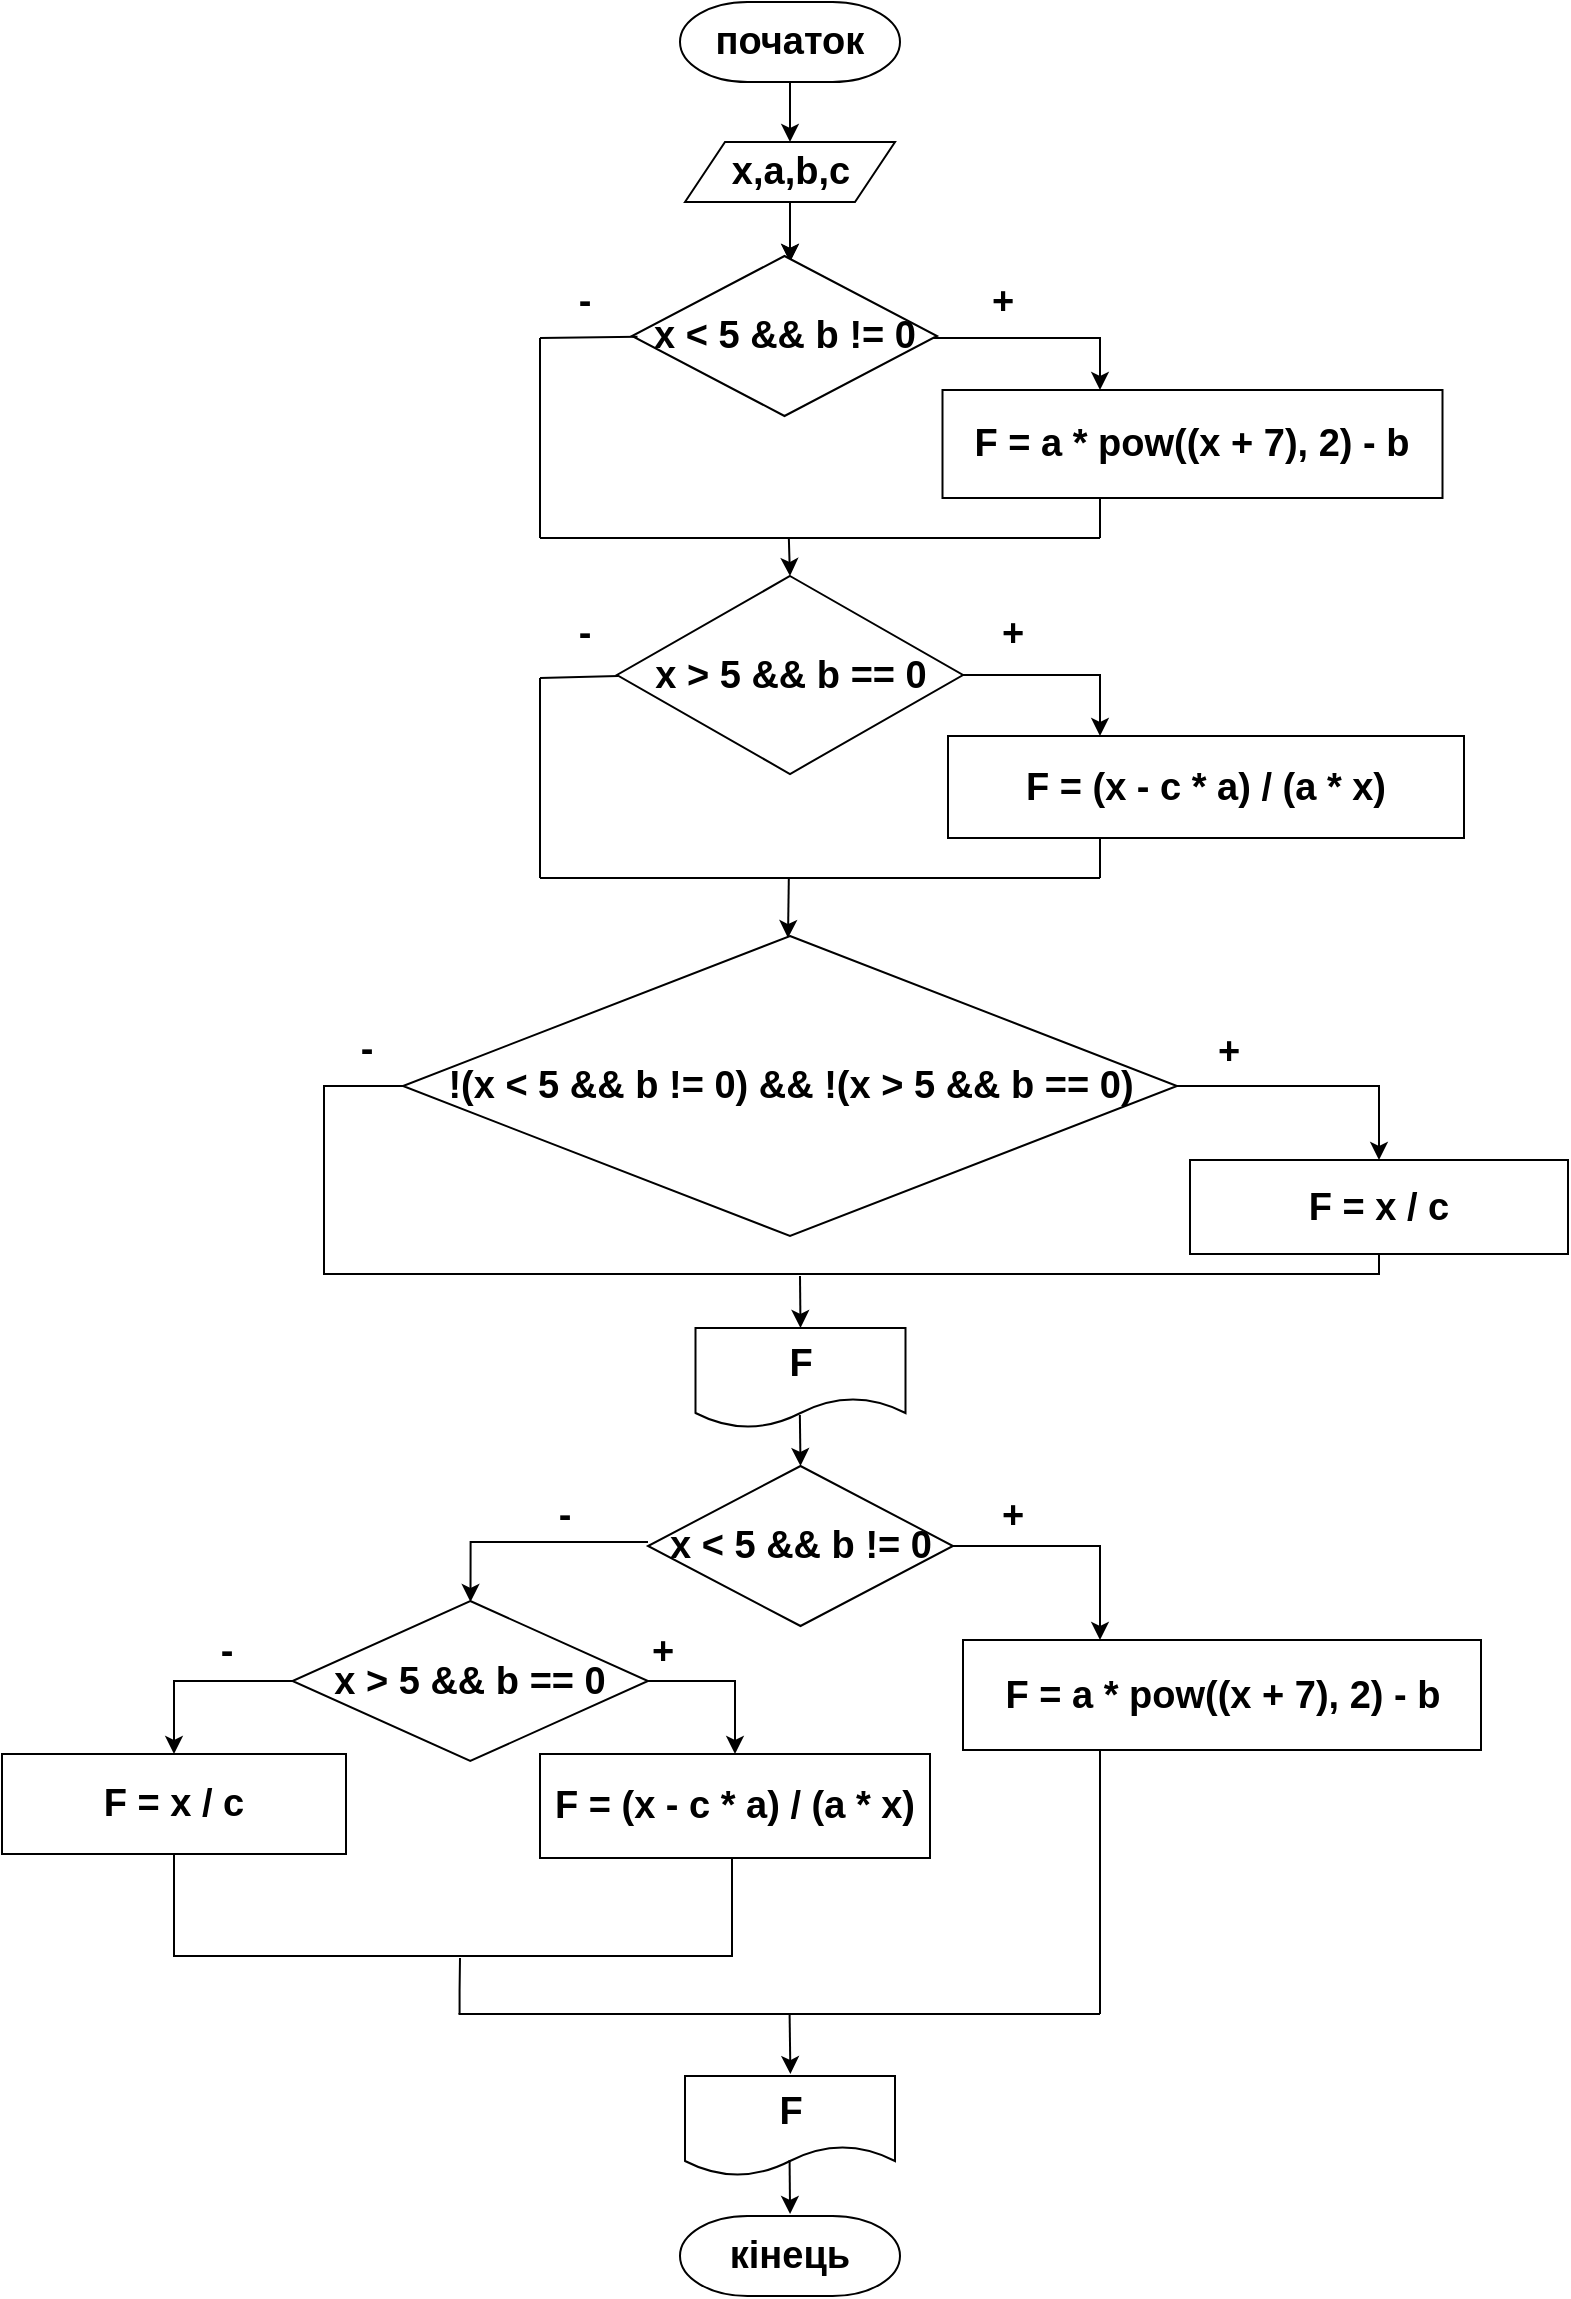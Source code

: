 <mxfile version="20.2.3" type="device" pages="2"><diagram id="f32A8XlpcgiXBNuhkH77" name="Сторінка-1"><mxGraphModel dx="1887" dy="1180" grid="0" gridSize="10" guides="1" tooltips="1" connect="1" arrows="1" fold="1" page="1" pageScale="1" pageWidth="1654" pageHeight="2336" background="none" math="0" shadow="0"><root><mxCell id="0"/><mxCell id="1" parent="0"/><mxCell id="lDwWGC_Nb_Cp1X9u5K9r-55" value="" style="edgeStyle=orthogonalEdgeStyle;rounded=0;orthogonalLoop=1;jettySize=auto;html=1;strokeColor=default;fontStyle=1;fontSize=19;" parent="1" edge="1"><mxGeometry relative="1" as="geometry"><mxPoint x="405" y="242" as="sourcePoint"/><mxPoint x="405" y="272" as="targetPoint"/></mxGeometry></mxCell><mxCell id="lDwWGC_Nb_Cp1X9u5K9r-4" value="&lt;span style=&quot;font-size: 19px;&quot;&gt;початок&lt;/span&gt;" style="strokeWidth=1;html=1;shape=mxgraph.flowchart.terminator;whiteSpace=wrap;fontStyle=1;fontSize=19;" parent="1" vertex="1"><mxGeometry x="350" y="142" width="110" height="40" as="geometry"/></mxCell><mxCell id="lDwWGC_Nb_Cp1X9u5K9r-19" value="" style="edgeStyle=orthogonalEdgeStyle;rounded=0;orthogonalLoop=1;jettySize=auto;html=1;fontStyle=1;fontSize=19;" parent="1" source="lDwWGC_Nb_Cp1X9u5K9r-14" edge="1"><mxGeometry relative="1" as="geometry"><mxPoint x="405" y="272" as="targetPoint"/></mxGeometry></mxCell><mxCell id="lDwWGC_Nb_Cp1X9u5K9r-14" value="x,a,b,c" style="shape=parallelogram;perimeter=parallelogramPerimeter;whiteSpace=wrap;html=1;fixedSize=1;fontStyle=1;fontSize=19;" parent="1" vertex="1"><mxGeometry x="352.5" y="212" width="105" height="30" as="geometry"/></mxCell><mxCell id="lDwWGC_Nb_Cp1X9u5K9r-20" value="x &amp;lt; 5 &amp;amp;&amp;amp; b != 0" style="rhombus;whiteSpace=wrap;html=1;fontStyle=1;fontSize=19;" parent="1" vertex="1"><mxGeometry x="326" y="269" width="152.5" height="80" as="geometry"/></mxCell><mxCell id="lDwWGC_Nb_Cp1X9u5K9r-22" value="F = a * pow((x + 7), 2) - b" style="whiteSpace=wrap;html=1;fontStyle=1;fontSize=19;" parent="1" vertex="1"><mxGeometry x="481.25" y="336" width="250" height="54" as="geometry"/></mxCell><mxCell id="lDwWGC_Nb_Cp1X9u5K9r-25" value="" style="edgeStyle=orthogonalEdgeStyle;rounded=0;orthogonalLoop=1;jettySize=auto;html=1;fontStyle=1;fontSize=19;" parent="1" source="lDwWGC_Nb_Cp1X9u5K9r-20" target="lDwWGC_Nb_Cp1X9u5K9r-22" edge="1"><mxGeometry relative="1" as="geometry"><mxPoint x="481.25" y="370" as="sourcePoint"/><mxPoint x="560.059" y="430" as="targetPoint"/><Array as="points"><mxPoint x="560" y="310"/></Array></mxGeometry></mxCell><mxCell id="lDwWGC_Nb_Cp1X9u5K9r-29" value="" style="endArrow=none;html=1;rounded=0;strokeColor=default;fontStyle=1;fontSize=19;" parent="1" edge="1"><mxGeometry width="50" height="50" relative="1" as="geometry"><mxPoint x="280" y="310" as="sourcePoint"/><mxPoint x="328.75" y="309.41" as="targetPoint"/></mxGeometry></mxCell><mxCell id="lDwWGC_Nb_Cp1X9u5K9r-30" value="" style="endArrow=none;html=1;rounded=0;strokeColor=default;fontStyle=1;fontSize=19;" parent="1" edge="1"><mxGeometry width="50" height="50" relative="1" as="geometry"><mxPoint x="280" y="410" as="sourcePoint"/><mxPoint x="280" y="310" as="targetPoint"/></mxGeometry></mxCell><mxCell id="lDwWGC_Nb_Cp1X9u5K9r-31" value="" style="endArrow=none;html=1;rounded=0;strokeColor=default;fontStyle=1;fontSize=19;" parent="1" edge="1"><mxGeometry width="50" height="50" relative="1" as="geometry"><mxPoint x="280" y="410" as="sourcePoint"/><mxPoint x="560" y="410" as="targetPoint"/></mxGeometry></mxCell><mxCell id="lDwWGC_Nb_Cp1X9u5K9r-34" value="" style="endArrow=none;html=1;rounded=0;strokeColor=default;fontStyle=1;fontSize=19;" parent="1" edge="1"><mxGeometry width="50" height="50" relative="1" as="geometry"><mxPoint x="560" y="410" as="sourcePoint"/><mxPoint x="560" y="390" as="targetPoint"/></mxGeometry></mxCell><mxCell id="lDwWGC_Nb_Cp1X9u5K9r-38" value="" style="endArrow=classic;html=1;rounded=0;strokeColor=default;fontStyle=1;fontSize=19;entryX=0.5;entryY=0;entryDx=0;entryDy=0;" parent="1" target="lDwWGC_Nb_Cp1X9u5K9r-39" edge="1"><mxGeometry width="50" height="50" relative="1" as="geometry"><mxPoint x="404.41" y="410" as="sourcePoint"/><mxPoint x="404" y="440" as="targetPoint"/></mxGeometry></mxCell><mxCell id="lDwWGC_Nb_Cp1X9u5K9r-39" value="x &amp;gt; 5 &amp;amp;&amp;amp; b == 0" style="rhombus;whiteSpace=wrap;html=1;fontStyle=1;fontSize=19;" parent="1" vertex="1"><mxGeometry x="318.5" y="429" width="173" height="99" as="geometry"/></mxCell><mxCell id="lDwWGC_Nb_Cp1X9u5K9r-40" value="F = (x - c * a) / (a * x)" style="whiteSpace=wrap;html=1;fontStyle=1;fontSize=19;" parent="1" vertex="1"><mxGeometry x="484" y="509" width="258" height="51" as="geometry"/></mxCell><mxCell id="lDwWGC_Nb_Cp1X9u5K9r-41" value="" style="edgeStyle=orthogonalEdgeStyle;rounded=0;orthogonalLoop=1;jettySize=auto;html=1;fontStyle=1;fontSize=19;exitX=1;exitY=0.5;exitDx=0;exitDy=0;" parent="1" source="lDwWGC_Nb_Cp1X9u5K9r-39" target="lDwWGC_Nb_Cp1X9u5K9r-40" edge="1"><mxGeometry relative="1" as="geometry"><mxPoint x="481.25" y="540" as="sourcePoint"/><mxPoint x="560.059" y="600" as="targetPoint"/><Array as="points"><mxPoint x="560" y="478"/></Array></mxGeometry></mxCell><mxCell id="lDwWGC_Nb_Cp1X9u5K9r-42" value="" style="endArrow=none;html=1;rounded=0;strokeColor=default;fontStyle=1;fontSize=19;" parent="1" edge="1"><mxGeometry width="50" height="50" relative="1" as="geometry"><mxPoint x="280" y="480" as="sourcePoint"/><mxPoint x="319" y="479" as="targetPoint"/></mxGeometry></mxCell><mxCell id="lDwWGC_Nb_Cp1X9u5K9r-43" value="" style="endArrow=none;html=1;rounded=0;strokeColor=default;fontStyle=1;fontSize=19;" parent="1" edge="1"><mxGeometry width="50" height="50" relative="1" as="geometry"><mxPoint x="280" y="580" as="sourcePoint"/><mxPoint x="280" y="480" as="targetPoint"/></mxGeometry></mxCell><mxCell id="lDwWGC_Nb_Cp1X9u5K9r-44" value="" style="endArrow=none;html=1;rounded=0;strokeColor=default;fontStyle=1;fontSize=19;" parent="1" edge="1"><mxGeometry width="50" height="50" relative="1" as="geometry"><mxPoint x="280" y="580" as="sourcePoint"/><mxPoint x="560" y="580" as="targetPoint"/></mxGeometry></mxCell><mxCell id="lDwWGC_Nb_Cp1X9u5K9r-45" value="" style="endArrow=none;html=1;rounded=0;strokeColor=default;fontStyle=1;fontSize=19;" parent="1" edge="1"><mxGeometry width="50" height="50" relative="1" as="geometry"><mxPoint x="560" y="580" as="sourcePoint"/><mxPoint x="560" y="560" as="targetPoint"/></mxGeometry></mxCell><mxCell id="lDwWGC_Nb_Cp1X9u5K9r-46" value="" style="endArrow=classic;html=1;rounded=0;strokeColor=default;fontStyle=1;fontSize=19;" parent="1" edge="1"><mxGeometry width="50" height="50" relative="1" as="geometry"><mxPoint x="404.41" y="580" as="sourcePoint"/><mxPoint x="404" y="610" as="targetPoint"/></mxGeometry></mxCell><mxCell id="-tyILksg750bIdmtw4fN-1" value="" style="edgeStyle=orthogonalEdgeStyle;rounded=0;orthogonalLoop=1;jettySize=auto;html=1;entryX=0.5;entryY=0;entryDx=0;entryDy=0;" edge="1" parent="1" source="lDwWGC_Nb_Cp1X9u5K9r-47" target="lDwWGC_Nb_Cp1X9u5K9r-48"><mxGeometry relative="1" as="geometry"/></mxCell><mxCell id="lDwWGC_Nb_Cp1X9u5K9r-47" value="!(x &amp;lt; 5 &amp;amp;&amp;amp; b != 0) &amp;amp;&amp;amp; !(x &amp;gt; 5 &amp;amp;&amp;amp; b == 0)" style="rhombus;whiteSpace=wrap;html=1;fontStyle=1;fontSize=19;" parent="1" vertex="1"><mxGeometry x="211.5" y="609" width="387" height="150" as="geometry"/></mxCell><mxCell id="-tyILksg750bIdmtw4fN-3" value="" style="edgeStyle=orthogonalEdgeStyle;rounded=0;orthogonalLoop=1;jettySize=auto;html=1;entryX=0;entryY=0.5;entryDx=0;entryDy=0;exitX=0.5;exitY=1;exitDx=0;exitDy=0;endArrow=none;endFill=0;" edge="1" parent="1" source="lDwWGC_Nb_Cp1X9u5K9r-48" target="lDwWGC_Nb_Cp1X9u5K9r-47"><mxGeometry relative="1" as="geometry"><mxPoint x="699.5" y="841.5" as="targetPoint"/><Array as="points"><mxPoint x="700" y="778"/><mxPoint x="172" y="778"/><mxPoint x="172" y="684"/></Array></mxGeometry></mxCell><mxCell id="lDwWGC_Nb_Cp1X9u5K9r-48" value="F = x / c" style="whiteSpace=wrap;html=1;fontStyle=1;fontSize=19;" parent="1" vertex="1"><mxGeometry x="605" y="721" width="189" height="47" as="geometry"/></mxCell><mxCell id="lDwWGC_Nb_Cp1X9u5K9r-57" value="" style="endArrow=classic;html=1;rounded=0;strokeColor=default;exitX=0.5;exitY=1;exitDx=0;exitDy=0;exitPerimeter=0;fontStyle=1;fontSize=19;" parent="1" source="lDwWGC_Nb_Cp1X9u5K9r-4" edge="1"><mxGeometry width="50" height="50" relative="1" as="geometry"><mxPoint x="404.64" y="192" as="sourcePoint"/><mxPoint x="405" y="212" as="targetPoint"/></mxGeometry></mxCell><mxCell id="-tyILksg750bIdmtw4fN-5" value="" style="edgeStyle=orthogonalEdgeStyle;rounded=0;orthogonalLoop=1;jettySize=auto;html=1;exitX=0.497;exitY=0.871;exitDx=0;exitDy=0;exitPerimeter=0;entryX=0.5;entryY=0;entryDx=0;entryDy=0;" edge="1" parent="1" source="lDwWGC_Nb_Cp1X9u5K9r-59" target="lDwWGC_Nb_Cp1X9u5K9r-63"><mxGeometry relative="1" as="geometry"/></mxCell><mxCell id="lDwWGC_Nb_Cp1X9u5K9r-59" value="F" style="shape=document;whiteSpace=wrap;html=1;boundedLbl=1;rounded=0;strokeWidth=1;fontStyle=1;fontSize=19;" parent="1" vertex="1"><mxGeometry x="357.75" y="805" width="105" height="50" as="geometry"/></mxCell><mxCell id="lDwWGC_Nb_Cp1X9u5K9r-63" value="x &amp;lt; 5 &amp;amp;&amp;amp; b != 0" style="rhombus;whiteSpace=wrap;html=1;fontStyle=1;fontSize=19;" parent="1" vertex="1"><mxGeometry x="334" y="874" width="152.5" height="80" as="geometry"/></mxCell><mxCell id="lDwWGC_Nb_Cp1X9u5K9r-64" value="F = a * pow((x + 7), 2) - b" style="whiteSpace=wrap;html=1;fontStyle=1;fontSize=19;" parent="1" vertex="1"><mxGeometry x="491.5" y="961" width="259" height="55" as="geometry"/></mxCell><mxCell id="lDwWGC_Nb_Cp1X9u5K9r-65" value="" style="edgeStyle=orthogonalEdgeStyle;rounded=0;orthogonalLoop=1;jettySize=auto;html=1;exitX=1;exitY=0.5;exitDx=0;exitDy=0;fontStyle=1;fontSize=19;" parent="1" source="lDwWGC_Nb_Cp1X9u5K9r-63" target="lDwWGC_Nb_Cp1X9u5K9r-64" edge="1"><mxGeometry relative="1" as="geometry"><mxPoint x="481.25" y="1040" as="sourcePoint"/><mxPoint x="560.059" y="1100" as="targetPoint"/><Array as="points"><mxPoint x="560" y="914"/></Array></mxGeometry></mxCell><mxCell id="lDwWGC_Nb_Cp1X9u5K9r-71" value="" style="edgeStyle=orthogonalEdgeStyle;rounded=0;orthogonalLoop=1;jettySize=auto;html=1;exitX=1;exitY=0.5;exitDx=0;exitDy=0;entryX=0.5;entryY=0;entryDx=0;entryDy=0;fontStyle=1;fontSize=19;" parent="1" edge="1"><mxGeometry relative="1" as="geometry"><mxPoint x="334" y="912" as="sourcePoint"/><mxPoint x="245.25" y="942.0" as="targetPoint"/><Array as="points"><mxPoint x="245.25" y="912"/></Array></mxGeometry></mxCell><mxCell id="lDwWGC_Nb_Cp1X9u5K9r-75" value="" style="edgeStyle=orthogonalEdgeStyle;rounded=0;orthogonalLoop=1;jettySize=auto;html=1;strokeColor=default;fontStyle=1;fontSize=19;exitX=0;exitY=0.5;exitDx=0;exitDy=0;" parent="1" source="lDwWGC_Nb_Cp1X9u5K9r-73" target="lDwWGC_Nb_Cp1X9u5K9r-74" edge="1"><mxGeometry relative="1" as="geometry"/></mxCell><mxCell id="lDwWGC_Nb_Cp1X9u5K9r-78" value="" style="edgeStyle=orthogonalEdgeStyle;rounded=0;orthogonalLoop=1;jettySize=auto;html=1;strokeColor=default;fontStyle=1;fontSize=19;exitX=1;exitY=0.5;exitDx=0;exitDy=0;" parent="1" source="lDwWGC_Nb_Cp1X9u5K9r-73" target="lDwWGC_Nb_Cp1X9u5K9r-77" edge="1"><mxGeometry relative="1" as="geometry"/></mxCell><mxCell id="lDwWGC_Nb_Cp1X9u5K9r-73" value="x &amp;gt; 5 &amp;amp;&amp;amp; b == 0" style="rhombus;whiteSpace=wrap;html=1;fontStyle=1;fontSize=19;" parent="1" vertex="1"><mxGeometry x="156.25" y="941.5" width="177.75" height="80" as="geometry"/></mxCell><mxCell id="lDwWGC_Nb_Cp1X9u5K9r-79" value="" style="edgeStyle=orthogonalEdgeStyle;rounded=0;orthogonalLoop=1;jettySize=auto;html=1;strokeColor=default;entryX=0.5;entryY=1;entryDx=0;entryDy=0;endArrow=none;endFill=0;fontStyle=1;fontSize=19;exitX=0.5;exitY=1;exitDx=0;exitDy=0;" parent="1" source="lDwWGC_Nb_Cp1X9u5K9r-74" target="lDwWGC_Nb_Cp1X9u5K9r-77" edge="1"><mxGeometry relative="1" as="geometry"><Array as="points"><mxPoint x="97" y="1119"/><mxPoint x="376" y="1119"/><mxPoint x="376" y="1070"/></Array></mxGeometry></mxCell><mxCell id="lDwWGC_Nb_Cp1X9u5K9r-74" value="F = x / c" style="whiteSpace=wrap;html=1;fontStyle=1;fontSize=19;" parent="1" vertex="1"><mxGeometry x="11" y="1018" width="172" height="50" as="geometry"/></mxCell><mxCell id="lDwWGC_Nb_Cp1X9u5K9r-77" value="F = (x - c * a) / (a * x)" style="whiteSpace=wrap;html=1;fontStyle=1;fontSize=19;" parent="1" vertex="1"><mxGeometry x="280" y="1018" width="195" height="52" as="geometry"/></mxCell><mxCell id="lDwWGC_Nb_Cp1X9u5K9r-83" value="" style="endArrow=none;html=1;rounded=0;strokeColor=default;fontStyle=1;fontSize=19;" parent="1" edge="1"><mxGeometry width="50" height="50" relative="1" as="geometry"><mxPoint x="560" y="1148" as="sourcePoint"/><mxPoint x="560" y="1016" as="targetPoint"/></mxGeometry></mxCell><mxCell id="lDwWGC_Nb_Cp1X9u5K9r-85" value="" style="endArrow=none;html=1;rounded=0;strokeColor=default;fontStyle=1;fontSize=19;" parent="1" edge="1"><mxGeometry width="50" height="50" relative="1" as="geometry"><mxPoint x="239.79" y="1148" as="sourcePoint"/><mxPoint x="240" y="1120" as="targetPoint"/><Array as="points"><mxPoint x="239.79" y="1136"/></Array></mxGeometry></mxCell><mxCell id="lDwWGC_Nb_Cp1X9u5K9r-86" value="" style="endArrow=none;html=1;rounded=0;strokeColor=default;fontStyle=1;fontSize=19;" parent="1" edge="1"><mxGeometry width="50" height="50" relative="1" as="geometry"><mxPoint x="239.25" y="1148" as="sourcePoint"/><mxPoint x="560" y="1148" as="targetPoint"/></mxGeometry></mxCell><mxCell id="lDwWGC_Nb_Cp1X9u5K9r-87" value="" style="endArrow=classic;html=1;rounded=0;strokeColor=default;fontStyle=1;fontSize=19;" parent="1" edge="1"><mxGeometry width="50" height="50" relative="1" as="geometry"><mxPoint x="404.8" y="1148" as="sourcePoint"/><mxPoint x="405.2" y="1178" as="targetPoint"/></mxGeometry></mxCell><mxCell id="lDwWGC_Nb_Cp1X9u5K9r-91" value="F" style="shape=document;whiteSpace=wrap;html=1;boundedLbl=1;rounded=0;strokeWidth=1;fontStyle=1;fontSize=19;" parent="1" vertex="1"><mxGeometry x="352.5" y="1179" width="105" height="50" as="geometry"/></mxCell><mxCell id="lDwWGC_Nb_Cp1X9u5K9r-92" value="" style="endArrow=classic;html=1;rounded=0;strokeColor=default;fontStyle=1;fontSize=19;" parent="1" edge="1"><mxGeometry width="50" height="50" relative="1" as="geometry"><mxPoint x="404.79" y="1221" as="sourcePoint"/><mxPoint x="405.04" y="1248" as="targetPoint"/></mxGeometry></mxCell><mxCell id="lDwWGC_Nb_Cp1X9u5K9r-93" value="кінець" style="strokeWidth=1;html=1;shape=mxgraph.flowchart.terminator;whiteSpace=wrap;fontStyle=1;fontSize=19;" parent="1" vertex="1"><mxGeometry x="350" y="1249" width="110" height="40" as="geometry"/></mxCell><mxCell id="lDwWGC_Nb_Cp1X9u5K9r-94" value="+" style="text;html=1;align=center;verticalAlign=middle;resizable=0;points=[];autosize=1;strokeColor=none;fillColor=none;fontStyle=1;fontSize=19;" parent="1" vertex="1"><mxGeometry x="496" y="274" width="29" height="35" as="geometry"/></mxCell><mxCell id="lDwWGC_Nb_Cp1X9u5K9r-95" value="-" style="text;html=1;align=center;verticalAlign=middle;resizable=0;points=[];autosize=1;strokeColor=none;fillColor=none;fontStyle=1;fontSize=19;" parent="1" vertex="1"><mxGeometry x="290" y="274" width="24" height="35" as="geometry"/></mxCell><mxCell id="lDwWGC_Nb_Cp1X9u5K9r-96" value="+" style="text;html=1;align=center;verticalAlign=middle;resizable=0;points=[];autosize=1;strokeColor=none;fillColor=none;fontStyle=1;fontSize=19;" parent="1" vertex="1"><mxGeometry x="501" y="440" width="29" height="35" as="geometry"/></mxCell><mxCell id="lDwWGC_Nb_Cp1X9u5K9r-97" value="-" style="text;html=1;align=center;verticalAlign=middle;resizable=0;points=[];autosize=1;strokeColor=none;fillColor=none;fontStyle=1;fontSize=19;" parent="1" vertex="1"><mxGeometry x="290" y="440" width="24" height="35" as="geometry"/></mxCell><mxCell id="lDwWGC_Nb_Cp1X9u5K9r-100" value="+" style="text;html=1;align=center;verticalAlign=middle;resizable=0;points=[];autosize=1;strokeColor=none;fillColor=none;fontStyle=1;fontSize=19;" parent="1" vertex="1"><mxGeometry x="326" y="949" width="29" height="35" as="geometry"/></mxCell><mxCell id="lDwWGC_Nb_Cp1X9u5K9r-101" value="-" style="text;html=1;align=center;verticalAlign=middle;resizable=0;points=[];autosize=1;strokeColor=none;fillColor=none;fontStyle=1;fontSize=19;" parent="1" vertex="1"><mxGeometry x="111" y="949" width="24" height="35" as="geometry"/></mxCell><mxCell id="lDwWGC_Nb_Cp1X9u5K9r-102" value="+" style="text;html=1;align=center;verticalAlign=middle;resizable=0;points=[];autosize=1;strokeColor=none;fillColor=none;fontStyle=1;fontSize=19;" parent="1" vertex="1"><mxGeometry x="501" y="881" width="29" height="35" as="geometry"/></mxCell><mxCell id="lDwWGC_Nb_Cp1X9u5K9r-103" value="-" style="text;html=1;align=center;verticalAlign=middle;resizable=0;points=[];autosize=1;strokeColor=none;fillColor=none;fontStyle=1;fontSize=19;" parent="1" vertex="1"><mxGeometry x="280" y="881" width="24" height="35" as="geometry"/></mxCell><mxCell id="-tyILksg750bIdmtw4fN-4" value="" style="endArrow=classic;html=1;rounded=0;entryX=0.5;entryY=0;entryDx=0;entryDy=0;" edge="1" parent="1" target="lDwWGC_Nb_Cp1X9u5K9r-59"><mxGeometry width="50" height="50" relative="1" as="geometry"><mxPoint x="410" y="779" as="sourcePoint"/><mxPoint x="538" y="700" as="targetPoint"/></mxGeometry></mxCell><mxCell id="-tyILksg750bIdmtw4fN-6" value="&lt;b&gt;&lt;font style=&quot;font-size: 19px;&quot;&gt;+&lt;/font&gt;&lt;/b&gt;" style="text;html=1;align=center;verticalAlign=middle;resizable=0;points=[];autosize=1;strokeColor=none;fillColor=none;" vertex="1" parent="1"><mxGeometry x="609" y="649" width="29" height="35" as="geometry"/></mxCell><mxCell id="-tyILksg750bIdmtw4fN-7" value="&lt;b&gt;-&lt;/b&gt;" style="text;html=1;align=center;verticalAlign=middle;resizable=0;points=[];autosize=1;strokeColor=none;fillColor=none;fontSize=19;" vertex="1" parent="1"><mxGeometry x="181" y="648" width="24" height="35" as="geometry"/></mxCell></root></mxGraphModel></diagram><diagram id="7-WY7Vyf9WcWfKpQC65u" name="Сторінка-2"><mxGraphModel dx="1221" dy="764" grid="0" gridSize="10" guides="1" tooltips="1" connect="1" arrows="1" fold="1" page="1" pageScale="1" pageWidth="827" pageHeight="1169" math="0" shadow="0"><root><mxCell id="0"/><mxCell id="1" parent="0"/><mxCell id="OoyHBDrkzMgnpnCZhliY-5" value="" style="ellipse;html=1;shape=startState;fillColor=#000000;strokeColor=#000000;" parent="1" vertex="1"><mxGeometry x="360" y="146" width="30" height="30" as="geometry"/></mxCell><mxCell id="OoyHBDrkzMgnpnCZhliY-7" value="ввід x,a,b,c" style="strokeWidth=2;html=1;shape=mxgraph.flowchart.terminator;whiteSpace=wrap;fontStyle=1;fontSize=12;" parent="1" vertex="1"><mxGeometry x="325" y="190" width="100" height="30" as="geometry"/></mxCell><mxCell id="OoyHBDrkzMgnpnCZhliY-9" value="" style="edgeStyle=orthogonalEdgeStyle;html=1;verticalAlign=bottom;endArrow=open;endSize=8;strokeColor=#000000;rounded=0;fontStyle=1;fontSize=12;" parent="1" edge="1"><mxGeometry relative="1" as="geometry"><mxPoint x="374.9" y="240" as="targetPoint"/><mxPoint x="374.9" y="220" as="sourcePoint"/><Array as="points"><mxPoint x="375" y="220"/><mxPoint x="375" y="220"/></Array></mxGeometry></mxCell><mxCell id="OoyHBDrkzMgnpnCZhliY-10" value="" style="edgeStyle=orthogonalEdgeStyle;html=1;verticalAlign=bottom;endArrow=open;endSize=8;strokeColor=#000000;rounded=0;fontStyle=1;fontSize=12;" parent="1" edge="1"><mxGeometry relative="1" as="geometry"><mxPoint x="374.9" y="190" as="targetPoint"/><mxPoint x="374.9" y="170" as="sourcePoint"/></mxGeometry></mxCell><mxCell id="OoyHBDrkzMgnpnCZhliY-15" value="" style="edgeStyle=orthogonalEdgeStyle;rounded=0;orthogonalLoop=1;jettySize=auto;html=1;endArrow=open;endFill=0;strokeColor=#000000;fontStyle=1;fontSize=12;" parent="1" source="OoyHBDrkzMgnpnCZhliY-12" target="OoyHBDrkzMgnpnCZhliY-14" edge="1"><mxGeometry relative="1" as="geometry"/></mxCell><mxCell id="LPCs3Y3KQgIaFqKRq3Fl-2" value="" style="edgeStyle=orthogonalEdgeStyle;rounded=0;orthogonalLoop=1;jettySize=auto;html=1;endArrow=open;endFill=0;strokeColor=#000000;fontStyle=1;fontSize=12;" parent="1" source="OoyHBDrkzMgnpnCZhliY-12" edge="1"><mxGeometry relative="1" as="geometry"><mxPoint x="510" y="255.04" as="targetPoint"/><Array as="points"><mxPoint x="460" y="255"/><mxPoint x="460" y="255"/></Array></mxGeometry></mxCell><mxCell id="OoyHBDrkzMgnpnCZhliY-12" value="" style="rhombus;whiteSpace=wrap;html=1;strokeWidth=2;fontStyle=1;fontSize=12;" parent="1" vertex="1"><mxGeometry x="361.25" y="240" width="27.5" height="30" as="geometry"/></mxCell><mxCell id="OoyHBDrkzMgnpnCZhliY-17" value="" style="edgeStyle=orthogonalEdgeStyle;rounded=0;orthogonalLoop=1;jettySize=auto;html=1;endArrow=open;endFill=0;strokeColor=#000000;fontStyle=1;fontSize=12;" parent="1" source="OoyHBDrkzMgnpnCZhliY-14" target="OoyHBDrkzMgnpnCZhliY-16" edge="1"><mxGeometry relative="1" as="geometry"/></mxCell><mxCell id="OoyHBDrkzMgnpnCZhliY-14" value="" style="rhombus;whiteSpace=wrap;html=1;strokeWidth=2;fontStyle=1;fontSize=12;" parent="1" vertex="1"><mxGeometry x="361.25" y="290" width="27.5" height="30" as="geometry"/></mxCell><mxCell id="85bKEJPuCeC1aRIDrehQ-4" value="" style="edgeStyle=orthogonalEdgeStyle;rounded=0;orthogonalLoop=1;jettySize=auto;html=1;endArrow=open;endFill=0;strokeColor=#000000;entryX=0;entryY=0.5;entryDx=0;entryDy=0;fontStyle=1;fontSize=12;" parent="1" source="OoyHBDrkzMgnpnCZhliY-16" edge="1"><mxGeometry relative="1" as="geometry"><mxPoint x="510" y="353.75" as="targetPoint"/><Array as="points"><mxPoint x="495" y="354"/></Array></mxGeometry></mxCell><mxCell id="OoyHBDrkzMgnpnCZhliY-16" value="" style="rhombus;whiteSpace=wrap;html=1;strokeWidth=2;fontStyle=1;fontSize=12;" parent="1" vertex="1"><mxGeometry x="361.25" y="340" width="27.5" height="30" as="geometry"/></mxCell><mxCell id="OoyHBDrkzMgnpnCZhliY-18" value="" style="edgeStyle=orthogonalEdgeStyle;rounded=0;orthogonalLoop=1;jettySize=auto;html=1;endArrow=open;endFill=0;strokeColor=#000000;fontStyle=1;fontSize=12;" parent="1" target="OoyHBDrkzMgnpnCZhliY-19" edge="1"><mxGeometry relative="1" as="geometry"><mxPoint x="375.05" y="369.996" as="sourcePoint"/></mxGeometry></mxCell><mxCell id="OoyHBDrkzMgnpnCZhliY-19" value="" style="rhombus;whiteSpace=wrap;html=1;strokeWidth=2;fontStyle=1;fontSize=12;" parent="1" vertex="1"><mxGeometry x="361.25" y="390.05" width="27.5" height="30" as="geometry"/></mxCell><mxCell id="OoyHBDrkzMgnpnCZhliY-20" value="" style="edgeStyle=orthogonalEdgeStyle;rounded=0;orthogonalLoop=1;jettySize=auto;html=1;endArrow=open;endFill=0;strokeColor=#000000;fontStyle=1;fontSize=12;" parent="1" target="OoyHBDrkzMgnpnCZhliY-21" edge="1"><mxGeometry relative="1" as="geometry"><mxPoint x="375.05" y="420.046" as="sourcePoint"/></mxGeometry></mxCell><mxCell id="nqYpRcXASnbDOjxiveme-1" value="" style="edgeStyle=orthogonalEdgeStyle;rounded=0;orthogonalLoop=1;jettySize=auto;html=1;endArrow=open;endFill=0;strokeColor=#000000;exitX=1;exitY=0.5;exitDx=0;exitDy=0;entryX=0;entryY=0.5;entryDx=0;entryDy=0;fontStyle=1;fontSize=12;entryPerimeter=0;" parent="1" source="OoyHBDrkzMgnpnCZhliY-21" edge="1" target="nsc3_rmZbWzXN3AxSbr1-11"><mxGeometry relative="1" as="geometry"><mxPoint x="510" y="455" as="targetPoint"/><Array as="points"><mxPoint x="561" y="455"/></Array></mxGeometry></mxCell><mxCell id="OoyHBDrkzMgnpnCZhliY-21" value="" style="rhombus;whiteSpace=wrap;html=1;strokeWidth=2;fontStyle=1;fontSize=12;" parent="1" vertex="1"><mxGeometry x="361.25" y="440.1" width="27.5" height="30" as="geometry"/></mxCell><mxCell id="OoyHBDrkzMgnpnCZhliY-22" value="" style="edgeStyle=orthogonalEdgeStyle;rounded=0;orthogonalLoop=1;jettySize=auto;html=1;endArrow=open;endFill=0;strokeColor=#000000;fontStyle=1;fontSize=12;" parent="1" target="OoyHBDrkzMgnpnCZhliY-23" edge="1"><mxGeometry relative="1" as="geometry"><mxPoint x="375.05" y="470.096" as="sourcePoint"/></mxGeometry></mxCell><mxCell id="OoyHBDrkzMgnpnCZhliY-25" value="" style="edgeStyle=orthogonalEdgeStyle;rounded=0;orthogonalLoop=1;jettySize=auto;html=1;endArrow=open;endFill=0;strokeColor=#000000;fontStyle=1;fontSize=12;" parent="1" source="OoyHBDrkzMgnpnCZhliY-23" edge="1"><mxGeometry relative="1" as="geometry"><mxPoint x="375.0" y="540" as="targetPoint"/></mxGeometry></mxCell><mxCell id="OoyHBDrkzMgnpnCZhliY-23" value="" style="rhombus;whiteSpace=wrap;html=1;strokeWidth=2;fontStyle=1;fontSize=12;" parent="1" vertex="1"><mxGeometry x="361.25" y="490.15" width="27.5" height="30" as="geometry"/></mxCell><mxCell id="OoyHBDrkzMgnpnCZhliY-26" value="вивід F" style="strokeWidth=2;html=1;shape=mxgraph.flowchart.terminator;whiteSpace=wrap;fontStyle=1;fontSize=12;" parent="1" vertex="1"><mxGeometry x="325" y="540" width="100" height="30" as="geometry"/></mxCell><mxCell id="OoyHBDrkzMgnpnCZhliY-29" value="" style="rhombus;whiteSpace=wrap;html=1;strokeWidth=2;fontStyle=1;fontSize=12;" parent="1" vertex="1"><mxGeometry x="361.25" y="587" width="27.5" height="30" as="geometry"/></mxCell><mxCell id="OoyHBDrkzMgnpnCZhliY-30" value="" style="edgeStyle=orthogonalEdgeStyle;rounded=0;orthogonalLoop=1;jettySize=auto;html=1;endArrow=open;endFill=0;strokeColor=#000000;fontStyle=1;fontSize=12;" parent="1" target="OoyHBDrkzMgnpnCZhliY-31" edge="1"><mxGeometry relative="1" as="geometry"><mxPoint x="375.05" y="616.996" as="sourcePoint"/></mxGeometry></mxCell><mxCell id="OoyHBDrkzMgnpnCZhliY-33" value="" style="edgeStyle=orthogonalEdgeStyle;rounded=0;orthogonalLoop=1;jettySize=auto;html=1;endArrow=open;endFill=0;strokeColor=#000000;fontStyle=1;fontSize=12;" parent="1" source="OoyHBDrkzMgnpnCZhliY-31" target="OoyHBDrkzMgnpnCZhliY-32" edge="1"><mxGeometry relative="1" as="geometry"/></mxCell><mxCell id="OoyHBDrkzMgnpnCZhliY-31" value="" style="rhombus;whiteSpace=wrap;html=1;strokeWidth=2;fontStyle=1;fontSize=12;" parent="1" vertex="1"><mxGeometry x="361.25" y="637.05" width="27.5" height="30" as="geometry"/></mxCell><mxCell id="OoyHBDrkzMgnpnCZhliY-32" value="F = x / c" style="strokeWidth=2;html=1;shape=mxgraph.flowchart.terminator;whiteSpace=wrap;fontStyle=1;fontSize=12;" parent="1" vertex="1"><mxGeometry x="304.37" y="689" width="141.25" height="40" as="geometry"/></mxCell><mxCell id="OoyHBDrkzMgnpnCZhliY-34" value="" style="edgeStyle=orthogonalEdgeStyle;rounded=0;orthogonalLoop=1;jettySize=auto;html=1;endArrow=open;endFill=0;strokeColor=#000000;exitX=0.5;exitY=1;exitDx=0;exitDy=0;exitPerimeter=0;entryX=0.5;entryY=0;entryDx=0;entryDy=0;fontStyle=1;fontSize=12;" parent="1" source="OoyHBDrkzMgnpnCZhliY-32" target="OoyHBDrkzMgnpnCZhliY-35" edge="1"><mxGeometry relative="1" as="geometry"><mxPoint x="375.05" y="769.996" as="sourcePoint"/></mxGeometry></mxCell><mxCell id="OoyHBDrkzMgnpnCZhliY-37" value="" style="edgeStyle=orthogonalEdgeStyle;rounded=0;orthogonalLoop=1;jettySize=auto;html=1;endArrow=open;endFill=0;strokeColor=#000000;fontStyle=1;fontSize=12;" parent="1" source="OoyHBDrkzMgnpnCZhliY-35" edge="1"><mxGeometry relative="1" as="geometry"><mxPoint x="375" y="807" as="targetPoint"/></mxGeometry></mxCell><mxCell id="OoyHBDrkzMgnpnCZhliY-35" value="" style="rhombus;whiteSpace=wrap;html=1;strokeWidth=2;fontStyle=1;fontSize=12;" parent="1" vertex="1"><mxGeometry x="361.25" y="751" width="27.5" height="30" as="geometry"/></mxCell><mxCell id="OoyHBDrkzMgnpnCZhliY-41" value="" style="edgeStyle=orthogonalEdgeStyle;rounded=0;orthogonalLoop=1;jettySize=auto;html=1;endArrow=open;endFill=0;strokeColor=#000000;fontStyle=1;fontSize=12;" parent="1" source="OoyHBDrkzMgnpnCZhliY-38" edge="1"><mxGeometry relative="1" as="geometry"><mxPoint x="375" y="859" as="targetPoint"/></mxGeometry></mxCell><mxCell id="OoyHBDrkzMgnpnCZhliY-38" value="вивід F" style="strokeWidth=2;html=1;shape=mxgraph.flowchart.terminator;whiteSpace=wrap;fontStyle=1;fontSize=12;" parent="1" vertex="1"><mxGeometry x="325" y="808" width="100" height="30" as="geometry"/></mxCell><mxCell id="OoyHBDrkzMgnpnCZhliY-40" value="" style="ellipse;html=1;shape=endState;fillColor=#000000;strokeColor=#000000;fontStyle=1;fontSize=12;" parent="1" vertex="1"><mxGeometry x="360" y="859" width="30" height="30" as="geometry"/></mxCell><mxCell id="85bKEJPuCeC1aRIDrehQ-2" value="" style="edgeStyle=orthogonalEdgeStyle;rounded=0;orthogonalLoop=1;jettySize=auto;html=1;endArrow=open;endFill=0;strokeColor=#000000;entryX=1;entryY=0.5;entryDx=0;entryDy=0;exitX=1;exitY=0.5;exitDx=0;exitDy=0;exitPerimeter=0;fontStyle=1;fontSize=12;" parent="1" source="_q7Nl0iWl5mN3W2yf8sv-1" target="OoyHBDrkzMgnpnCZhliY-14" edge="1"><mxGeometry relative="1" as="geometry"><mxPoint x="650" y="253.75" as="sourcePoint"/><mxPoint x="700" y="256.25" as="targetPoint"/><Array as="points"><mxPoint x="680" y="255"/><mxPoint x="680" y="305"/></Array></mxGeometry></mxCell><mxCell id="h9V_Ueh1iwGU4yR2jiWj-3" value="" style="edgeStyle=orthogonalEdgeStyle;rounded=0;orthogonalLoop=1;jettySize=auto;html=1;endArrow=open;endFill=0;strokeColor=#000000;entryX=1;entryY=0.5;entryDx=0;entryDy=0;exitX=1;exitY=0.5;exitDx=0;exitDy=0;exitPerimeter=0;fontStyle=1;fontSize=12;" parent="1" source="_q7Nl0iWl5mN3W2yf8sv-2" target="OoyHBDrkzMgnpnCZhliY-19" edge="1"><mxGeometry relative="1" as="geometry"><mxPoint x="650" y="353.75" as="sourcePoint"/><mxPoint x="740.0" y="353.792" as="targetPoint"/><Array as="points"><mxPoint x="680" y="352"/><mxPoint x="680" y="405"/></Array></mxGeometry></mxCell><mxCell id="h9V_Ueh1iwGU4yR2jiWj-1" value="&lt;span style=&quot;&quot;&gt;&lt;font style=&quot;font-size: 11px;&quot;&gt;x &amp;gt; 5 &amp;amp;&amp;amp; b == 0&lt;/font&gt;&lt;/span&gt;" style="text;html=1;align=center;verticalAlign=middle;resizable=0;points=[];autosize=1;strokeColor=none;fillColor=none;fontStyle=1;fontSize=12;" parent="1" vertex="1"><mxGeometry x="388.75" y="332" width="97" height="27" as="geometry"/></mxCell><mxCell id="h9V_Ueh1iwGU4yR2jiWj-5" value="" style="edgeStyle=orthogonalEdgeStyle;rounded=0;orthogonalLoop=1;jettySize=auto;html=1;endArrow=open;endFill=0;strokeColor=#000000;exitX=1;exitY=0.5;exitDx=0;exitDy=0;entryX=1;entryY=0.5;entryDx=0;entryDy=0;startArrow=none;fontStyle=1;fontSize=12;" parent="1" source="nsc3_rmZbWzXN3AxSbr1-11" target="OoyHBDrkzMgnpnCZhliY-23" edge="1"><mxGeometry relative="1" as="geometry"><mxPoint x="420" y="510" as="targetPoint"/><mxPoint x="650" y="455" as="sourcePoint"/><Array as="points"><mxPoint x="692" y="454"/><mxPoint x="692" y="505"/></Array></mxGeometry></mxCell><mxCell id="h9V_Ueh1iwGU4yR2jiWj-7" value="&lt;span style=&quot;font-size: 9px;&quot;&gt;!(x &amp;lt; 5 &amp;amp;&amp;amp; b != 0) &amp;amp;&amp;amp; !(x &amp;gt; 5 &amp;amp;&amp;amp; b == 0)&lt;/span&gt;" style="text;html=1;align=center;verticalAlign=middle;resizable=0;points=[];autosize=1;strokeColor=none;fillColor=none;fontStyle=1;fontSize=12;" parent="1" vertex="1"><mxGeometry x="379" y="433" width="180" height="26" as="geometry"/></mxCell><mxCell id="liqig7PowJwbOiKFMjJ6-9" value="" style="edgeStyle=orthogonalEdgeStyle;rounded=0;orthogonalLoop=1;jettySize=auto;html=1;endArrow=open;endFill=0;strokeColor=#000000;entryX=1;entryY=0.5;entryDx=0;entryDy=0;exitX=1;exitY=0.5;exitDx=0;exitDy=0;exitPerimeter=0;fontStyle=1;fontSize=12;" parent="1" source="nsc3_rmZbWzXN3AxSbr1-7" target="liqig7PowJwbOiKFMjJ6-5" edge="1"><mxGeometry relative="1" as="geometry"><mxPoint x="780" y="652.556" as="targetPoint"/></mxGeometry></mxCell><mxCell id="nsc3_rmZbWzXN3AxSbr1-7" value="&lt;font style=&quot;font-size: 11px;&quot;&gt;&lt;span style=&quot;&quot;&gt;F = a * pow((x + 7), 2) - b&lt;/span&gt;&lt;br&gt;&lt;/font&gt;" style="strokeWidth=2;html=1;shape=mxgraph.flowchart.terminator;whiteSpace=wrap;rounded=1;fontStyle=1;fontSize=12;" parent="1" vertex="1"><mxGeometry x="493" y="586.25" width="137" height="33.75" as="geometry"/></mxCell><mxCell id="_q7Nl0iWl5mN3W2yf8sv-1" value="&lt;font style=&quot;font-size: 12px;&quot;&gt;F = a * pow((x + 7), 2) - b&lt;/font&gt;" style="strokeWidth=2;html=1;shape=mxgraph.flowchart.terminator;whiteSpace=wrap;rounded=1;fontStyle=1;fontSize=12;" parent="1" vertex="1"><mxGeometry x="510" y="237.53" width="160" height="34.95" as="geometry"/></mxCell><mxCell id="_q7Nl0iWl5mN3W2yf8sv-2" value="&lt;font style=&quot;font-size: 12px;&quot;&gt;F = (x - c * a) / (a * x)&lt;/font&gt;" style="strokeWidth=2;html=1;shape=mxgraph.flowchart.terminator;whiteSpace=wrap;rounded=1;fontStyle=1;fontSize=12;" parent="1" vertex="1"><mxGeometry x="510" y="335.05" width="157" height="33.95" as="geometry"/></mxCell><mxCell id="nsc3_rmZbWzXN3AxSbr1-11" value="&lt;span style=&quot;&quot;&gt;F = x / c&lt;/span&gt;" style="strokeWidth=2;html=1;shape=mxgraph.flowchart.terminator;whiteSpace=wrap;rounded=1;fontStyle=1;fontSize=12;" parent="1" vertex="1"><mxGeometry x="564" y="438.92" width="121" height="30.08" as="geometry"/></mxCell><mxCell id="TWaP_h993Pu-C9VN-sLC-2" value="" style="edgeStyle=orthogonalEdgeStyle;rounded=0;orthogonalLoop=1;jettySize=auto;html=1;endArrow=none;endFill=0;strokeColor=#000000;exitX=1;exitY=0.5;exitDx=0;exitDy=0;entryX=1;entryY=0.5;entryDx=0;entryDy=0;fontStyle=1;fontSize=12;exitPerimeter=0;" parent="1" target="nsc3_rmZbWzXN3AxSbr1-11" edge="1" source="nsc3_rmZbWzXN3AxSbr1-11"><mxGeometry relative="1" as="geometry"><mxPoint x="388.75" y="505.15" as="targetPoint"/><mxPoint x="650" y="455" as="sourcePoint"/></mxGeometry></mxCell><mxCell id="liqig7PowJwbOiKFMjJ6-1" value="F = (x - c * a) / (a * x)" style="strokeWidth=2;html=1;shape=mxgraph.flowchart.terminator;whiteSpace=wrap;rounded=1;fontStyle=1;fontSize=12;" parent="1" vertex="1"><mxGeometry x="495" y="634.6" width="150" height="34.9" as="geometry"/></mxCell><mxCell id="liqig7PowJwbOiKFMjJ6-3" value="" style="endArrow=open;html=1;rounded=0;strokeColor=#000000;exitX=1;exitY=0.5;exitDx=0;exitDy=0;entryX=0;entryY=0.5;entryDx=0;entryDy=0;entryPerimeter=0;endFill=0;fontStyle=1;fontSize=12;" parent="1" source="OoyHBDrkzMgnpnCZhliY-31" target="liqig7PowJwbOiKFMjJ6-1" edge="1"><mxGeometry width="50" height="50" relative="1" as="geometry"><mxPoint x="510" y="660" as="sourcePoint"/><mxPoint x="560" y="610" as="targetPoint"/></mxGeometry></mxCell><mxCell id="liqig7PowJwbOiKFMjJ6-11" value="" style="edgeStyle=orthogonalEdgeStyle;rounded=0;orthogonalLoop=1;jettySize=auto;html=1;endArrow=open;endFill=0;strokeColor=#000000;entryX=1;entryY=0.5;entryDx=0;entryDy=0;fontStyle=1;fontSize=12;" parent="1" source="liqig7PowJwbOiKFMjJ6-5" target="OoyHBDrkzMgnpnCZhliY-35" edge="1"><mxGeometry relative="1" as="geometry"><mxPoint x="506.25" y="805.05" as="targetPoint"/><Array as="points"><mxPoint x="504" y="766"/><mxPoint x="504" y="766"/></Array></mxGeometry></mxCell><mxCell id="liqig7PowJwbOiKFMjJ6-5" value="" style="rhombus;whiteSpace=wrap;html=1;strokeWidth=2;fontStyle=1;fontSize=12;" parent="1" vertex="1"><mxGeometry x="556.25" y="751" width="27.5" height="30" as="geometry"/></mxCell><mxCell id="rcYdWQtjVo3pqqH19ZGp-1" value="&lt;span style=&quot;font-weight: 700;&quot;&gt;&lt;font style=&quot;font-size: 11px;&quot;&gt;x &amp;lt; 5 &amp;amp;&amp;amp; b != 0&lt;/font&gt;&lt;/span&gt;" style="text;html=1;align=center;verticalAlign=middle;resizable=0;points=[];autosize=1;strokeColor=none;fillColor=none;fontSize=19;" vertex="1" parent="1"><mxGeometry x="379" y="224" width="94" height="35" as="geometry"/></mxCell><mxCell id="8StzwpSHrTmudGrB4Y-R-1" value="" style="endArrow=open;html=1;rounded=0;fontSize=11;exitX=0.5;exitY=1;exitDx=0;exitDy=0;exitPerimeter=0;entryX=0.5;entryY=0;entryDx=0;entryDy=0;endFill=0;" edge="1" parent="1" source="OoyHBDrkzMgnpnCZhliY-26" target="OoyHBDrkzMgnpnCZhliY-29"><mxGeometry width="50" height="50" relative="1" as="geometry"><mxPoint x="430" y="602" as="sourcePoint"/><mxPoint x="480" y="552" as="targetPoint"/></mxGeometry></mxCell><mxCell id="nFeE9wydFZ28k0FrYnlM-1" value="&lt;span style=&quot;font-size: 11px;&quot;&gt;x &amp;lt; 5 &amp;amp;&amp;amp; b != 0&lt;/span&gt;" style="text;html=1;align=center;verticalAlign=middle;resizable=0;points=[];autosize=1;strokeColor=none;fillColor=none;fontSize=12;fontStyle=1" parent="1" vertex="1"><mxGeometry x="379" y="582" width="94" height="27" as="geometry"/></mxCell><mxCell id="8StzwpSHrTmudGrB4Y-R-2" value="" style="edgeStyle=orthogonalEdgeStyle;rounded=0;orthogonalLoop=1;jettySize=auto;html=1;endArrow=open;endFill=0;strokeColor=#000000;fontStyle=1;fontSize=12;" edge="1" parent="1" source="OoyHBDrkzMgnpnCZhliY-29"><mxGeometry relative="1" as="geometry"><mxPoint x="493" y="602" as="targetPoint"/><mxPoint x="388.725" y="602.027" as="sourcePoint"/></mxGeometry></mxCell><mxCell id="8StzwpSHrTmudGrB4Y-R-3" value="&lt;span style=&quot;&quot;&gt;&lt;font style=&quot;font-size: 11px;&quot;&gt;x &amp;gt; 5 &amp;amp;&amp;amp; b == 0&lt;/font&gt;&lt;/span&gt;" style="text;html=1;align=center;verticalAlign=middle;resizable=0;points=[];autosize=1;strokeColor=none;fillColor=none;fontStyle=1;fontSize=12;" vertex="1" parent="1"><mxGeometry x="379" y="631" width="97" height="27" as="geometry"/></mxCell><mxCell id="8StzwpSHrTmudGrB4Y-R-5" value="" style="endArrow=open;html=1;rounded=0;fontSize=11;exitX=0.5;exitY=1;exitDx=0;exitDy=0;exitPerimeter=0;entryX=0.5;entryY=0;entryDx=0;entryDy=0;endFill=0;" edge="1" parent="1" source="liqig7PowJwbOiKFMjJ6-1" target="liqig7PowJwbOiKFMjJ6-5"><mxGeometry width="50" height="50" relative="1" as="geometry"><mxPoint x="450" y="682" as="sourcePoint"/><mxPoint x="500" y="632" as="targetPoint"/></mxGeometry></mxCell></root></mxGraphModel></diagram></mxfile>